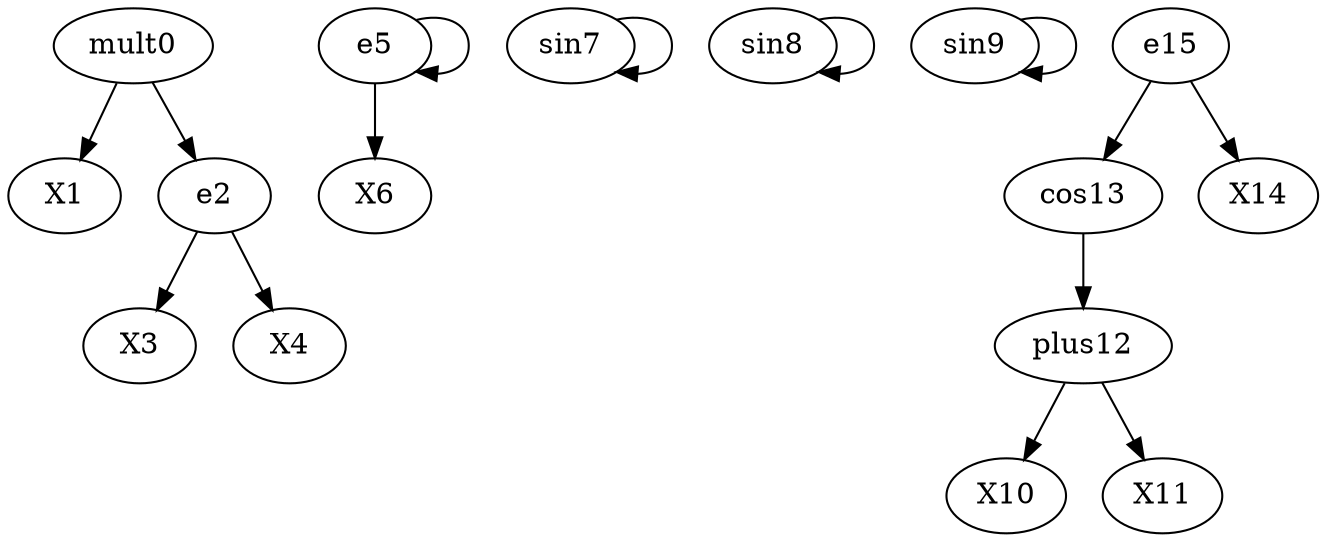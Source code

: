 digraph T {
	mult0 -> X1;
	mult0 -> e2;
	e2 -> X3;
	e2 -> X4;
	e5 -> e5;
	e5 -> X6;
	sin7 -> sin7;
	sin8 -> sin8;
	sin9 -> sin9;
	plus12 -> X10;
	plus12 -> X11;
	cos13 -> plus12;
	e15 -> cos13;
	e15 -> X14;
}
